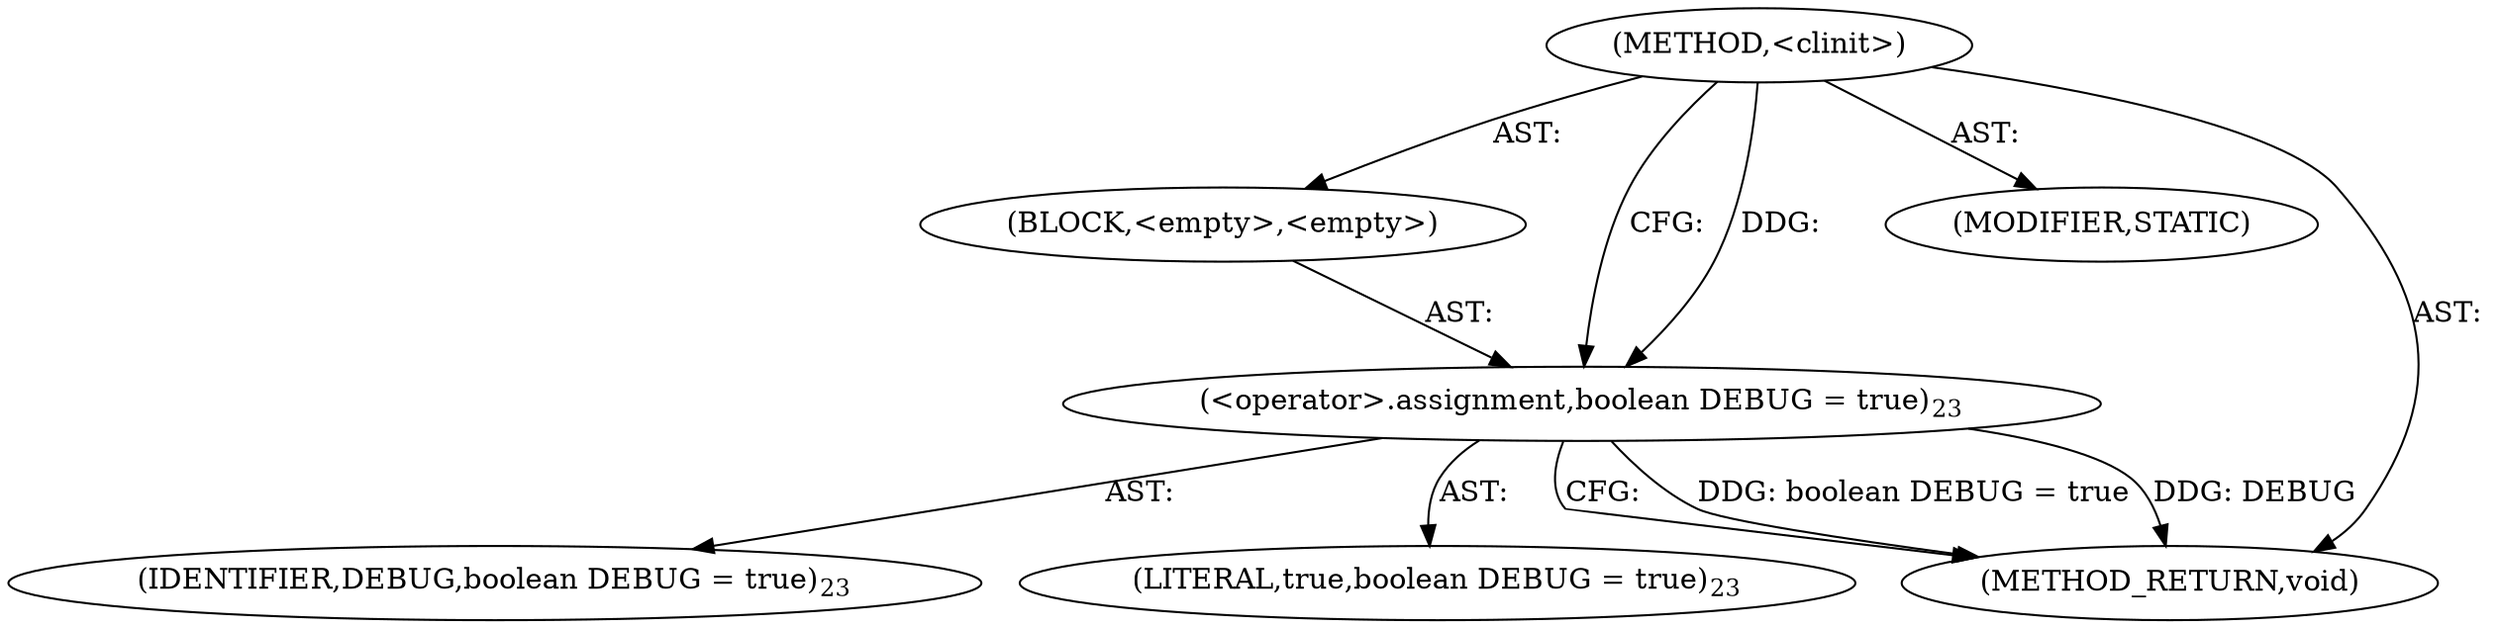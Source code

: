 digraph "&lt;clinit&gt;" {  
"338" [label = <(METHOD,&lt;clinit&gt;)> ]
"339" [label = <(BLOCK,&lt;empty&gt;,&lt;empty&gt;)> ]
"340" [label = <(&lt;operator&gt;.assignment,boolean DEBUG = true)<SUB>23</SUB>> ]
"341" [label = <(IDENTIFIER,DEBUG,boolean DEBUG = true)<SUB>23</SUB>> ]
"342" [label = <(LITERAL,true,boolean DEBUG = true)<SUB>23</SUB>> ]
"343" [label = <(MODIFIER,STATIC)> ]
"344" [label = <(METHOD_RETURN,void)> ]
  "338" -> "339"  [ label = "AST: "] 
  "338" -> "343"  [ label = "AST: "] 
  "338" -> "344"  [ label = "AST: "] 
  "339" -> "340"  [ label = "AST: "] 
  "340" -> "341"  [ label = "AST: "] 
  "340" -> "342"  [ label = "AST: "] 
  "340" -> "344"  [ label = "CFG: "] 
  "338" -> "340"  [ label = "CFG: "] 
  "340" -> "344"  [ label = "DDG: boolean DEBUG = true"] 
  "340" -> "344"  [ label = "DDG: DEBUG"] 
  "338" -> "340"  [ label = "DDG: "] 
}

